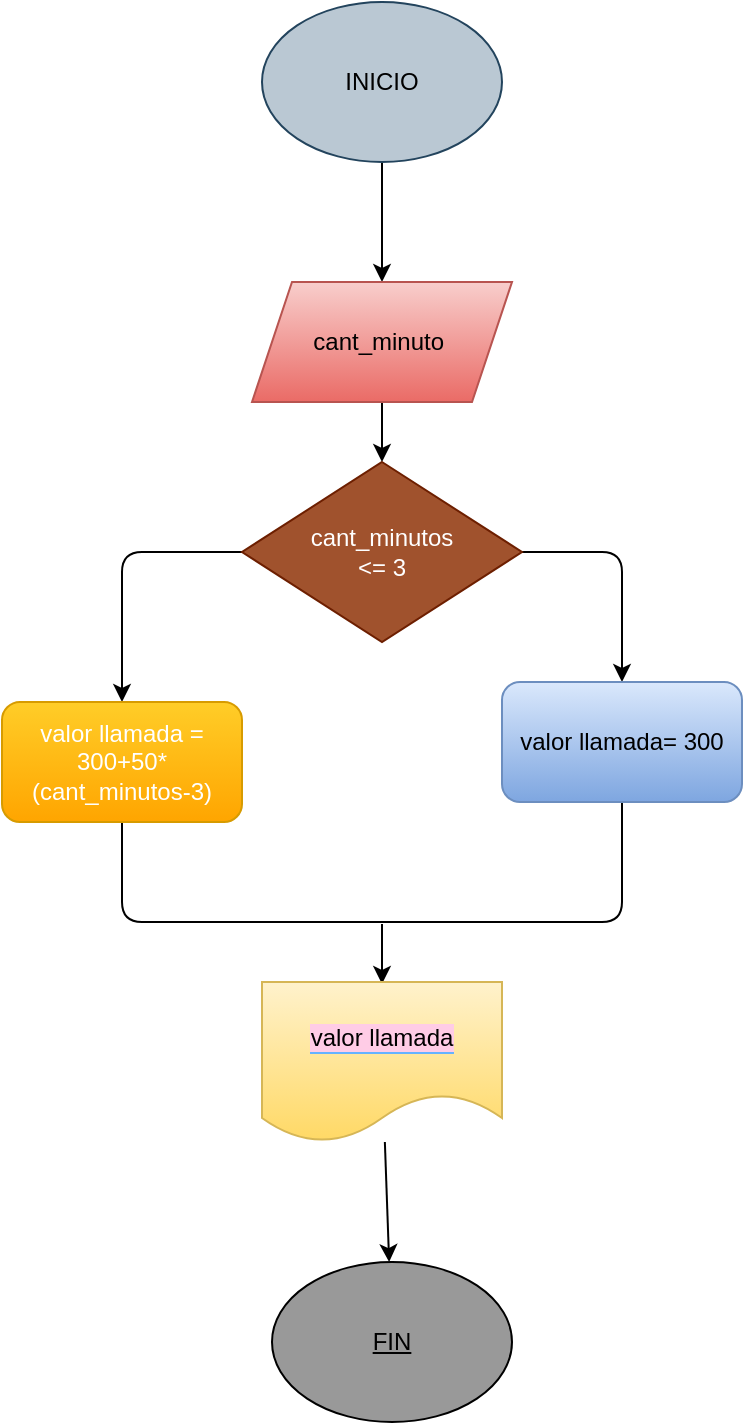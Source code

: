 <mxfile>
    <diagram id="2Ntl64H5PnmRPiCz4E_H" name="Página-1">
        <mxGraphModel dx="576" dy="461" grid="1" gridSize="10" guides="1" tooltips="1" connect="1" arrows="1" fold="1" page="1" pageScale="1" pageWidth="827" pageHeight="1169" math="0" shadow="0">
            <root>
                <mxCell id="0"/>
                <mxCell id="1" parent="0"/>
                <mxCell id="3" style="edgeStyle=none;html=1;fontColor=#000000;" parent="1" target="4" edge="1" source="21">
                    <mxGeometry relative="1" as="geometry">
                        <mxPoint x="290" y="190" as="targetPoint"/>
                        <Array as="points"/>
                        <mxPoint x="300" y="120" as="sourcePoint"/>
                    </mxGeometry>
                </mxCell>
                <mxCell id="6" style="edgeStyle=none;html=1;fontColor=#000000;" parent="1" source="4" target="5" edge="1">
                    <mxGeometry relative="1" as="geometry"/>
                </mxCell>
                <mxCell id="4" value="&lt;font color=&quot;#000000&quot;&gt;cant_minuto&amp;nbsp;&lt;/font&gt;" style="shape=parallelogram;perimeter=parallelogramPerimeter;whiteSpace=wrap;html=1;fixedSize=1;strokeColor=#b85450;fillColor=#f8cecc;gradientColor=#ea6b66;" parent="1" vertex="1">
                    <mxGeometry x="235" y="180" width="130" height="60" as="geometry"/>
                </mxCell>
                <mxCell id="7" style="edgeStyle=none;html=1;fontColor=#000000;" parent="1" source="5" edge="1">
                    <mxGeometry relative="1" as="geometry">
                        <mxPoint x="420" y="380" as="targetPoint"/>
                        <Array as="points">
                            <mxPoint x="420" y="315"/>
                        </Array>
                    </mxGeometry>
                </mxCell>
                <mxCell id="8" style="edgeStyle=none;html=1;fontColor=#000000;" parent="1" source="5" target="9" edge="1">
                    <mxGeometry relative="1" as="geometry">
                        <mxPoint x="170" y="380" as="targetPoint"/>
                        <Array as="points">
                            <mxPoint x="170" y="315"/>
                            <mxPoint x="170" y="370"/>
                        </Array>
                    </mxGeometry>
                </mxCell>
                <mxCell id="5" value="cant_minutos&lt;br&gt;&amp;lt;= 3" style="rhombus;whiteSpace=wrap;html=1;strokeColor=#6D1F00;fillColor=#a0522d;fontColor=#ffffff;" parent="1" vertex="1">
                    <mxGeometry x="230" y="270" width="140" height="90" as="geometry"/>
                </mxCell>
                <mxCell id="13" style="edgeStyle=none;html=1;fontColor=#000000;endArrow=none;endFill=0;" parent="1" source="9" edge="1">
                    <mxGeometry relative="1" as="geometry">
                        <mxPoint x="300" y="500" as="targetPoint"/>
                        <Array as="points">
                            <mxPoint x="170" y="500"/>
                        </Array>
                    </mxGeometry>
                </mxCell>
                <mxCell id="9" value="&lt;font color=&quot;#ffffff&quot;&gt;valor llamada =&lt;br&gt;300+50*&lt;br&gt;(cant_minutos-3)&lt;/font&gt;" style="rounded=1;whiteSpace=wrap;html=1;strokeColor=#d79b00;fillColor=#ffcd28;gradientColor=#ffa500;" parent="1" vertex="1">
                    <mxGeometry x="110" y="390" width="120" height="60" as="geometry"/>
                </mxCell>
                <mxCell id="14" style="edgeStyle=none;html=1;fontColor=#000000;endArrow=none;endFill=0;" parent="1" source="10" edge="1">
                    <mxGeometry relative="1" as="geometry">
                        <mxPoint x="290" y="500" as="targetPoint"/>
                        <Array as="points">
                            <mxPoint x="420" y="500"/>
                        </Array>
                    </mxGeometry>
                </mxCell>
                <mxCell id="10" value="&lt;font color=&quot;#000000&quot;&gt;valor llamada= 300&lt;/font&gt;" style="rounded=1;whiteSpace=wrap;html=1;strokeColor=#6c8ebf;fillColor=#dae8fc;gradientColor=#7ea6e0;" parent="1" vertex="1">
                    <mxGeometry x="360" y="380" width="120" height="60" as="geometry"/>
                </mxCell>
                <mxCell id="15" style="edgeStyle=none;html=1;fontColor=#000000;entryX=0.5;entryY=0;entryDx=0;entryDy=0;" parent="1" edge="1">
                    <mxGeometry relative="1" as="geometry">
                        <mxPoint x="300" y="531" as="targetPoint"/>
                        <mxPoint x="300" y="501" as="sourcePoint"/>
                    </mxGeometry>
                </mxCell>
                <mxCell id="20" style="edgeStyle=none;html=1;" parent="1" source="12" target="19" edge="1">
                    <mxGeometry relative="1" as="geometry"/>
                </mxCell>
                <mxCell id="12" value="&lt;font style=&quot;background-color: rgb(255, 204, 230);&quot; color=&quot;#000000&quot;&gt;valor llamada&lt;/font&gt;" style="shape=document;whiteSpace=wrap;html=1;boundedLbl=1;labelBackgroundColor=#66B2FF;strokeColor=#d6b656;fillColor=#fff2cc;gradientColor=#ffd966;" parent="1" vertex="1">
                    <mxGeometry x="240" y="530" width="120" height="80" as="geometry"/>
                </mxCell>
                <mxCell id="19" value="&lt;u&gt;FIN&lt;/u&gt;" style="ellipse;whiteSpace=wrap;html=1;fillColor=#999999;" parent="1" vertex="1">
                    <mxGeometry x="245" y="670" width="120" height="80" as="geometry"/>
                </mxCell>
                <mxCell id="21" value="INICIO" style="ellipse;whiteSpace=wrap;html=1;fillColor=#bac8d3;strokeColor=#23445d;" vertex="1" parent="1">
                    <mxGeometry x="240" y="40" width="120" height="80" as="geometry"/>
                </mxCell>
            </root>
        </mxGraphModel>
    </diagram>
</mxfile>